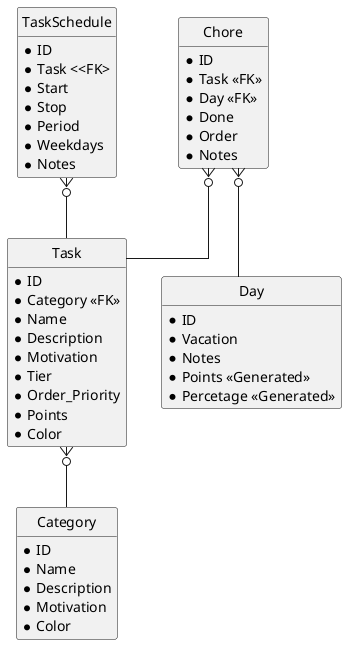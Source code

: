 @startuml

skinparam linetype ortho
hide circle
hide empty members

entity Category {
    * ID
    * Name
    * Description
    * Motivation
    * Color
}

entity Task {
    * ID
    * Category <<FK>>
    * Name
    * Description
    * Motivation
    * Tier
    * Order_Priority
    * Points
    * Color
}

entity TaskSchedule {
    * ID
    * Task <<FK>
    * Start
    * Stop
    * Period
    * Weekdays
    * Notes
}

entity Chore {
    * ID
    * Task <<FK>>
    * Day <<FK>>
    * Done
    * Order
    * Notes
}

entity Day {
    * ID
    * Vacation
    * Notes
    * Points <<Generated>>
    * Percetage <<Generated>>
}

Chore }o-- Day
Chore }o-- Task
Task }o-- Category
TaskSchedule }o-- Task

@enduml
